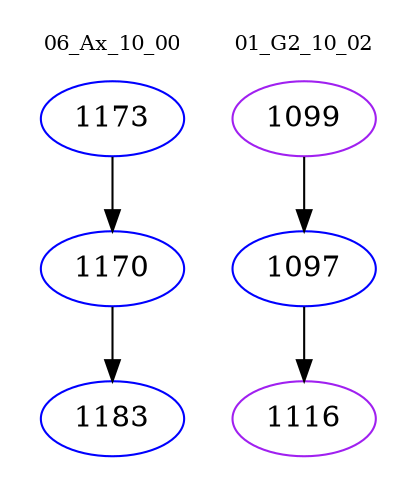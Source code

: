 digraph{
subgraph cluster_0 {
color = white
label = "06_Ax_10_00";
fontsize=10;
T0_1173 [label="1173", color="blue"]
T0_1173 -> T0_1170 [color="black"]
T0_1170 [label="1170", color="blue"]
T0_1170 -> T0_1183 [color="black"]
T0_1183 [label="1183", color="blue"]
}
subgraph cluster_1 {
color = white
label = "01_G2_10_02";
fontsize=10;
T1_1099 [label="1099", color="purple"]
T1_1099 -> T1_1097 [color="black"]
T1_1097 [label="1097", color="blue"]
T1_1097 -> T1_1116 [color="black"]
T1_1116 [label="1116", color="purple"]
}
}
